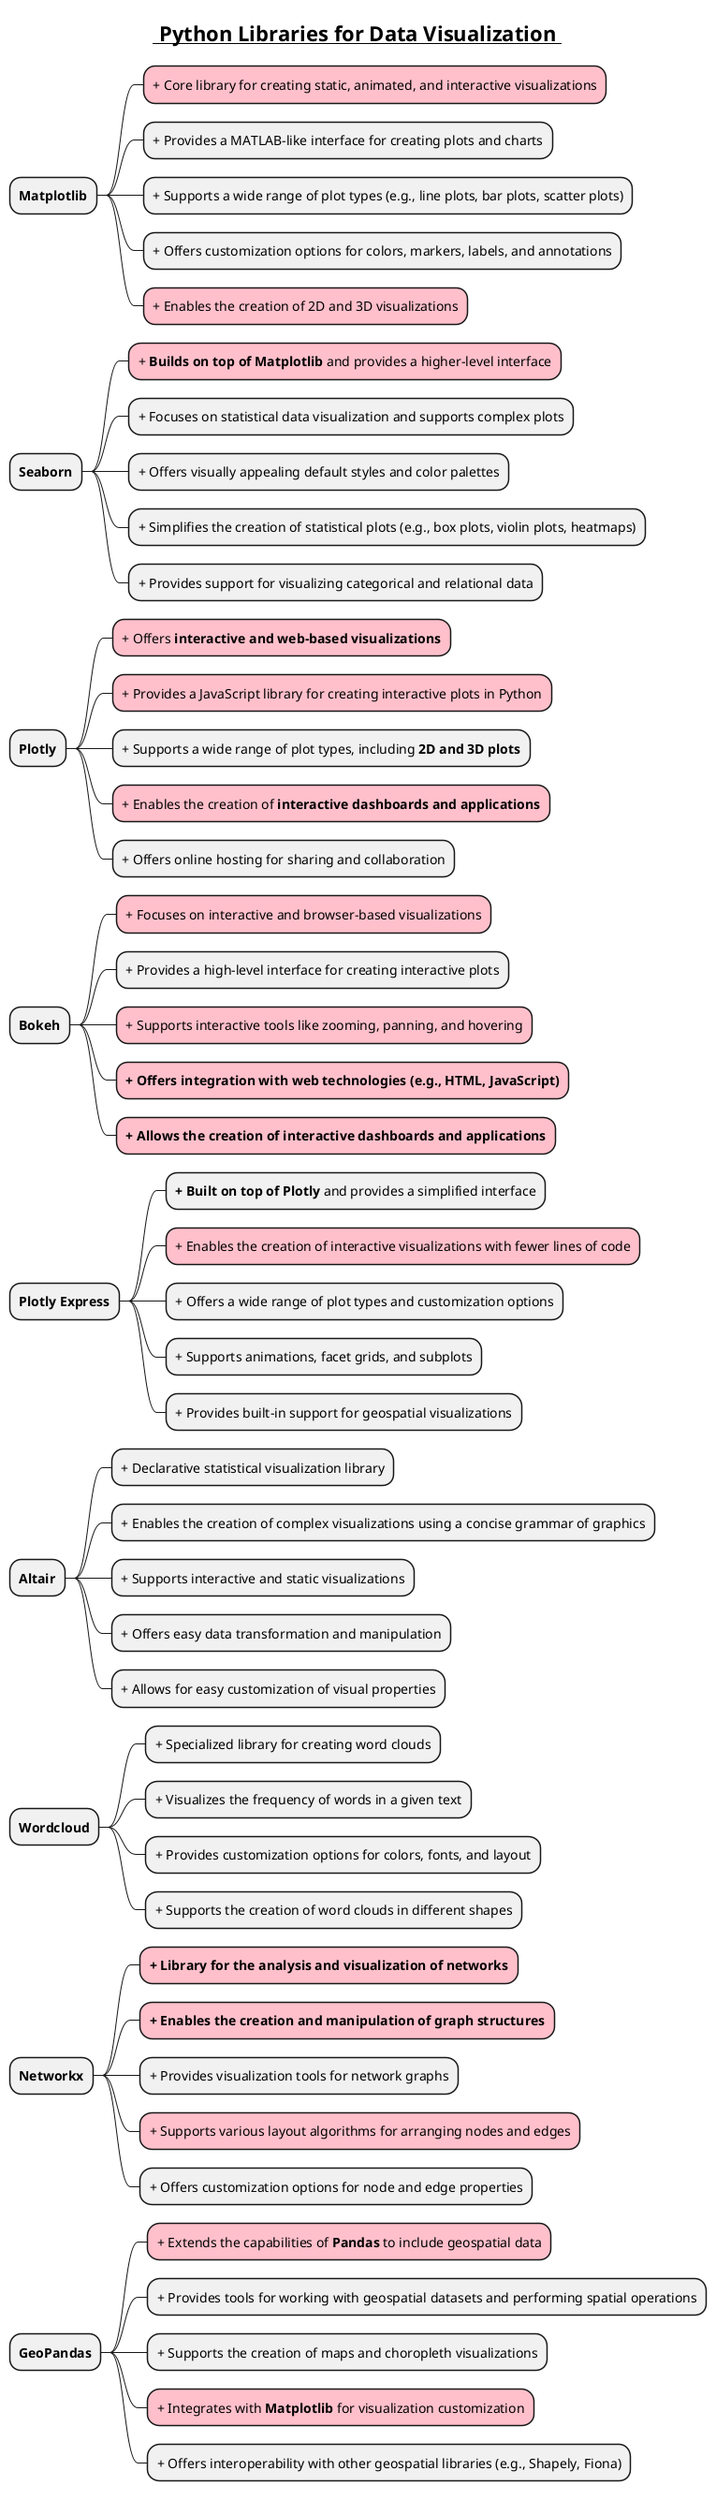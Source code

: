 @startmindmap

title =__ Python Libraries for Data Visualization __

* **Matplotlib**
**[#pink] + Core library for creating static, animated, and interactive visualizations
** + Provides a MATLAB-like interface for creating plots and charts
** + Supports a wide range of plot types (e.g., line plots, bar plots, scatter plots)
** + Offers customization options for colors, markers, labels, and annotations
**[#pink] + Enables the creation of 2D and 3D visualizations

* **Seaborn**
**[#pink] + **Builds on top of Matplotlib** and provides a higher-level interface
** + Focuses on statistical data visualization and supports complex plots
** + Offers visually appealing default styles and color palettes
** + Simplifies the creation of statistical plots (e.g., box plots, violin plots, heatmaps)
** + Provides support for visualizing categorical and relational data

* **Plotly**
**[#pink] + Offers **interactive and web-based visualizations**
**[#pink] + Provides a JavaScript library for creating interactive plots in Python
** + Supports a wide range of plot types, including **2D and 3D plots**
**[#pink] + Enables the creation of **interactive dashboards and applications**
** + Offers online hosting for sharing and collaboration

* **Bokeh**
**[#pink] + Focuses on interactive and browser-based visualizations
** + Provides a high-level interface for creating interactive plots
**[#pink] + Supports interactive tools like zooming, panning, and hovering
**[#pink] **+ Offers integration with web technologies (e.g., HTML, JavaScript)**
**[#pink] **+ Allows the creation of interactive dashboards and applications**

* **Plotly Express**
** **+ Built on top of Plotly** and provides a simplified interface
**[#pink] + Enables the creation of interactive visualizations with fewer lines of code
** + Offers a wide range of plot types and customization options
** + Supports animations, facet grids, and subplots
** + Provides built-in support for geospatial visualizations

* **Altair**
** + Declarative statistical visualization library
** + Enables the creation of complex visualizations using a concise grammar of graphics
** + Supports interactive and static visualizations
** + Offers easy data transformation and manipulation
** + Allows for easy customization of visual properties

* **Wordcloud**
** + Specialized library for creating word clouds
** + Visualizes the frequency of words in a given text
** + Provides customization options for colors, fonts, and layout
** + Supports the creation of word clouds in different shapes

* **Networkx**
**[#pink] **+ Library for the analysis and visualization of networks**
**[#pink] **+ Enables the creation and manipulation of graph structures**
** + Provides visualization tools for network graphs
**[#pink] + Supports various layout algorithms for arranging nodes and edges
** + Offers customization options for node and edge properties

* **GeoPandas**
**[#pink] + Extends the capabilities of **Pandas** to include geospatial data
** + Provides tools for working with geospatial datasets and performing spatial operations
** + Supports the creation of maps and choropleth visualizations
**[#pink] + Integrates with **Matplotlib** for visualization customization
** + Offers interoperability with other geospatial libraries (e.g., Shapely, Fiona)

@endmindmap
